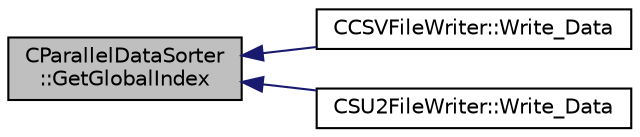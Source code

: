 digraph "CParallelDataSorter::GetGlobalIndex"
{
  edge [fontname="Helvetica",fontsize="10",labelfontname="Helvetica",labelfontsize="10"];
  node [fontname="Helvetica",fontsize="10",shape=record];
  rankdir="LR";
  Node37 [label="CParallelDataSorter\l::GetGlobalIndex",height=0.2,width=0.4,color="black", fillcolor="grey75", style="filled", fontcolor="black"];
  Node37 -> Node38 [dir="back",color="midnightblue",fontsize="10",style="solid",fontname="Helvetica"];
  Node38 [label="CCSVFileWriter::Write_Data",height=0.2,width=0.4,color="black", fillcolor="white", style="filled",URL="$class_c_c_s_v_file_writer.html#abb758b8cc44b087c1c7b8b76e71ad2d2",tooltip="Write sorted data to file in CSV file format. "];
  Node37 -> Node39 [dir="back",color="midnightblue",fontsize="10",style="solid",fontname="Helvetica"];
  Node39 [label="CSU2FileWriter::Write_Data",height=0.2,width=0.4,color="black", fillcolor="white", style="filled",URL="$class_c_s_u2_file_writer.html#ac76c4d17f8645e9684914bd4fa3cefba",tooltip="Write sorted data to file in SU2 ASCII file format. "];
}
